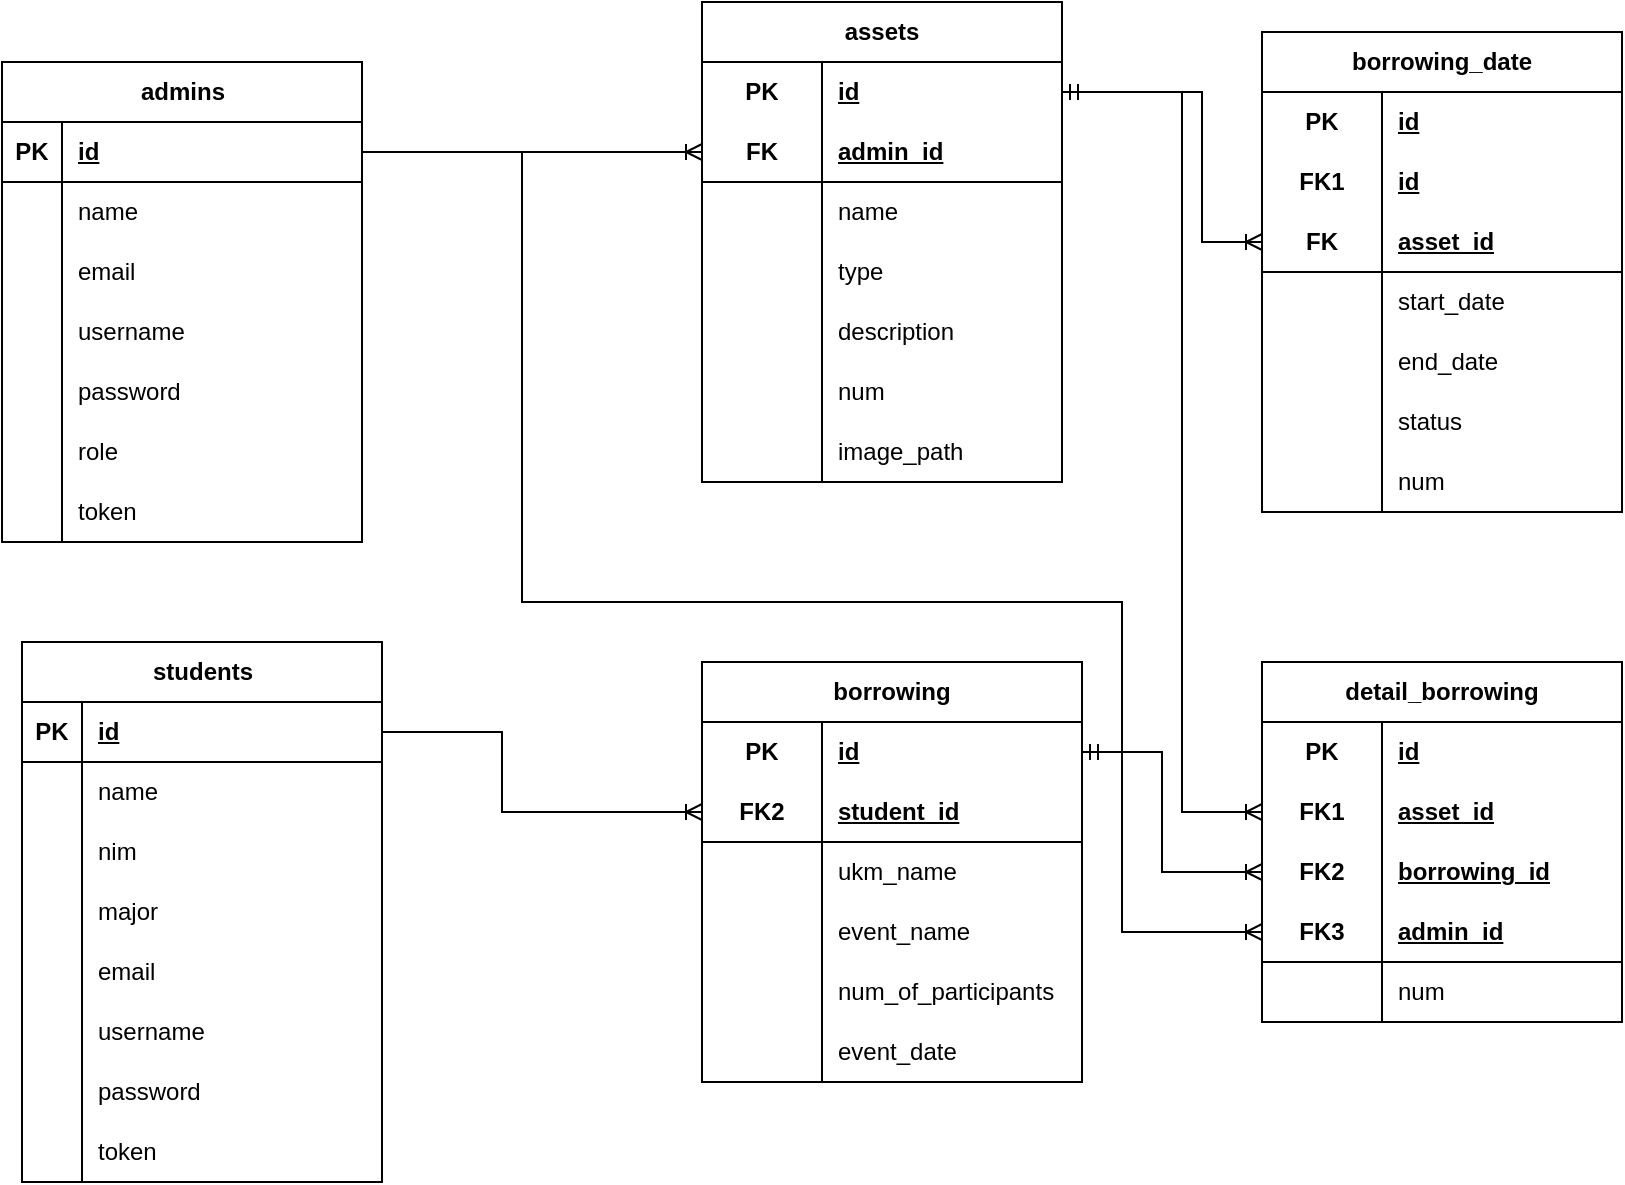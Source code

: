 <mxfile version="24.3.1" type="device">
  <diagram name="Page-1" id="ykAb3MX9KZnt2ymn26zv">
    <mxGraphModel dx="1179" dy="484" grid="1" gridSize="10" guides="1" tooltips="1" connect="1" arrows="1" fold="1" page="1" pageScale="1" pageWidth="827" pageHeight="1169" math="0" shadow="0">
      <root>
        <mxCell id="0" />
        <mxCell id="1" parent="0" />
        <mxCell id="T-L9BnDD2vmsfDTFT-AR-1" value="admins" style="shape=table;startSize=30;container=1;collapsible=1;childLayout=tableLayout;fixedRows=1;rowLines=0;fontStyle=1;align=center;resizeLast=1;html=1;" parent="1" vertex="1">
          <mxGeometry x="40" y="110" width="180" height="240" as="geometry" />
        </mxCell>
        <mxCell id="T-L9BnDD2vmsfDTFT-AR-2" value="" style="shape=tableRow;horizontal=0;startSize=0;swimlaneHead=0;swimlaneBody=0;fillColor=none;collapsible=0;dropTarget=0;points=[[0,0.5],[1,0.5]];portConstraint=eastwest;top=0;left=0;right=0;bottom=1;" parent="T-L9BnDD2vmsfDTFT-AR-1" vertex="1">
          <mxGeometry y="30" width="180" height="30" as="geometry" />
        </mxCell>
        <mxCell id="T-L9BnDD2vmsfDTFT-AR-3" value="PK" style="shape=partialRectangle;connectable=0;fillColor=none;top=0;left=0;bottom=0;right=0;fontStyle=1;overflow=hidden;whiteSpace=wrap;html=1;" parent="T-L9BnDD2vmsfDTFT-AR-2" vertex="1">
          <mxGeometry width="30" height="30" as="geometry">
            <mxRectangle width="30" height="30" as="alternateBounds" />
          </mxGeometry>
        </mxCell>
        <mxCell id="T-L9BnDD2vmsfDTFT-AR-4" value="id" style="shape=partialRectangle;connectable=0;fillColor=none;top=0;left=0;bottom=0;right=0;align=left;spacingLeft=6;fontStyle=5;overflow=hidden;whiteSpace=wrap;html=1;" parent="T-L9BnDD2vmsfDTFT-AR-2" vertex="1">
          <mxGeometry x="30" width="150" height="30" as="geometry">
            <mxRectangle width="150" height="30" as="alternateBounds" />
          </mxGeometry>
        </mxCell>
        <mxCell id="T-L9BnDD2vmsfDTFT-AR-5" value="" style="shape=tableRow;horizontal=0;startSize=0;swimlaneHead=0;swimlaneBody=0;fillColor=none;collapsible=0;dropTarget=0;points=[[0,0.5],[1,0.5]];portConstraint=eastwest;top=0;left=0;right=0;bottom=0;" parent="T-L9BnDD2vmsfDTFT-AR-1" vertex="1">
          <mxGeometry y="60" width="180" height="30" as="geometry" />
        </mxCell>
        <mxCell id="T-L9BnDD2vmsfDTFT-AR-6" value="" style="shape=partialRectangle;connectable=0;fillColor=none;top=0;left=0;bottom=0;right=0;editable=1;overflow=hidden;whiteSpace=wrap;html=1;" parent="T-L9BnDD2vmsfDTFT-AR-5" vertex="1">
          <mxGeometry width="30" height="30" as="geometry">
            <mxRectangle width="30" height="30" as="alternateBounds" />
          </mxGeometry>
        </mxCell>
        <mxCell id="T-L9BnDD2vmsfDTFT-AR-7" value="name" style="shape=partialRectangle;connectable=0;fillColor=none;top=0;left=0;bottom=0;right=0;align=left;spacingLeft=6;overflow=hidden;whiteSpace=wrap;html=1;" parent="T-L9BnDD2vmsfDTFT-AR-5" vertex="1">
          <mxGeometry x="30" width="150" height="30" as="geometry">
            <mxRectangle width="150" height="30" as="alternateBounds" />
          </mxGeometry>
        </mxCell>
        <mxCell id="T-L9BnDD2vmsfDTFT-AR-8" value="" style="shape=tableRow;horizontal=0;startSize=0;swimlaneHead=0;swimlaneBody=0;fillColor=none;collapsible=0;dropTarget=0;points=[[0,0.5],[1,0.5]];portConstraint=eastwest;top=0;left=0;right=0;bottom=0;" parent="T-L9BnDD2vmsfDTFT-AR-1" vertex="1">
          <mxGeometry y="90" width="180" height="30" as="geometry" />
        </mxCell>
        <mxCell id="T-L9BnDD2vmsfDTFT-AR-9" value="" style="shape=partialRectangle;connectable=0;fillColor=none;top=0;left=0;bottom=0;right=0;editable=1;overflow=hidden;whiteSpace=wrap;html=1;" parent="T-L9BnDD2vmsfDTFT-AR-8" vertex="1">
          <mxGeometry width="30" height="30" as="geometry">
            <mxRectangle width="30" height="30" as="alternateBounds" />
          </mxGeometry>
        </mxCell>
        <mxCell id="T-L9BnDD2vmsfDTFT-AR-10" value="email" style="shape=partialRectangle;connectable=0;fillColor=none;top=0;left=0;bottom=0;right=0;align=left;spacingLeft=6;overflow=hidden;whiteSpace=wrap;html=1;" parent="T-L9BnDD2vmsfDTFT-AR-8" vertex="1">
          <mxGeometry x="30" width="150" height="30" as="geometry">
            <mxRectangle width="150" height="30" as="alternateBounds" />
          </mxGeometry>
        </mxCell>
        <mxCell id="T-L9BnDD2vmsfDTFT-AR-11" value="" style="shape=tableRow;horizontal=0;startSize=0;swimlaneHead=0;swimlaneBody=0;fillColor=none;collapsible=0;dropTarget=0;points=[[0,0.5],[1,0.5]];portConstraint=eastwest;top=0;left=0;right=0;bottom=0;" parent="T-L9BnDD2vmsfDTFT-AR-1" vertex="1">
          <mxGeometry y="120" width="180" height="30" as="geometry" />
        </mxCell>
        <mxCell id="T-L9BnDD2vmsfDTFT-AR-12" value="" style="shape=partialRectangle;connectable=0;fillColor=none;top=0;left=0;bottom=0;right=0;editable=1;overflow=hidden;whiteSpace=wrap;html=1;" parent="T-L9BnDD2vmsfDTFT-AR-11" vertex="1">
          <mxGeometry width="30" height="30" as="geometry">
            <mxRectangle width="30" height="30" as="alternateBounds" />
          </mxGeometry>
        </mxCell>
        <mxCell id="T-L9BnDD2vmsfDTFT-AR-13" value="username" style="shape=partialRectangle;connectable=0;fillColor=none;top=0;left=0;bottom=0;right=0;align=left;spacingLeft=6;overflow=hidden;whiteSpace=wrap;html=1;" parent="T-L9BnDD2vmsfDTFT-AR-11" vertex="1">
          <mxGeometry x="30" width="150" height="30" as="geometry">
            <mxRectangle width="150" height="30" as="alternateBounds" />
          </mxGeometry>
        </mxCell>
        <mxCell id="T-L9BnDD2vmsfDTFT-AR-14" value="" style="shape=tableRow;horizontal=0;startSize=0;swimlaneHead=0;swimlaneBody=0;fillColor=none;collapsible=0;dropTarget=0;points=[[0,0.5],[1,0.5]];portConstraint=eastwest;top=0;left=0;right=0;bottom=0;" parent="T-L9BnDD2vmsfDTFT-AR-1" vertex="1">
          <mxGeometry y="150" width="180" height="30" as="geometry" />
        </mxCell>
        <mxCell id="T-L9BnDD2vmsfDTFT-AR-15" value="" style="shape=partialRectangle;connectable=0;fillColor=none;top=0;left=0;bottom=0;right=0;editable=1;overflow=hidden;whiteSpace=wrap;html=1;" parent="T-L9BnDD2vmsfDTFT-AR-14" vertex="1">
          <mxGeometry width="30" height="30" as="geometry">
            <mxRectangle width="30" height="30" as="alternateBounds" />
          </mxGeometry>
        </mxCell>
        <mxCell id="T-L9BnDD2vmsfDTFT-AR-16" value="password" style="shape=partialRectangle;connectable=0;fillColor=none;top=0;left=0;bottom=0;right=0;align=left;spacingLeft=6;overflow=hidden;whiteSpace=wrap;html=1;" parent="T-L9BnDD2vmsfDTFT-AR-14" vertex="1">
          <mxGeometry x="30" width="150" height="30" as="geometry">
            <mxRectangle width="150" height="30" as="alternateBounds" />
          </mxGeometry>
        </mxCell>
        <mxCell id="T-L9BnDD2vmsfDTFT-AR-17" value="" style="shape=tableRow;horizontal=0;startSize=0;swimlaneHead=0;swimlaneBody=0;fillColor=none;collapsible=0;dropTarget=0;points=[[0,0.5],[1,0.5]];portConstraint=eastwest;top=0;left=0;right=0;bottom=0;" parent="T-L9BnDD2vmsfDTFT-AR-1" vertex="1">
          <mxGeometry y="180" width="180" height="30" as="geometry" />
        </mxCell>
        <mxCell id="T-L9BnDD2vmsfDTFT-AR-18" value="" style="shape=partialRectangle;connectable=0;fillColor=none;top=0;left=0;bottom=0;right=0;editable=1;overflow=hidden;whiteSpace=wrap;html=1;" parent="T-L9BnDD2vmsfDTFT-AR-17" vertex="1">
          <mxGeometry width="30" height="30" as="geometry">
            <mxRectangle width="30" height="30" as="alternateBounds" />
          </mxGeometry>
        </mxCell>
        <mxCell id="T-L9BnDD2vmsfDTFT-AR-19" value="role" style="shape=partialRectangle;connectable=0;fillColor=none;top=0;left=0;bottom=0;right=0;align=left;spacingLeft=6;overflow=hidden;whiteSpace=wrap;html=1;" parent="T-L9BnDD2vmsfDTFT-AR-17" vertex="1">
          <mxGeometry x="30" width="150" height="30" as="geometry">
            <mxRectangle width="150" height="30" as="alternateBounds" />
          </mxGeometry>
        </mxCell>
        <mxCell id="T-L9BnDD2vmsfDTFT-AR-20" value="" style="shape=tableRow;horizontal=0;startSize=0;swimlaneHead=0;swimlaneBody=0;fillColor=none;collapsible=0;dropTarget=0;points=[[0,0.5],[1,0.5]];portConstraint=eastwest;top=0;left=0;right=0;bottom=0;" parent="T-L9BnDD2vmsfDTFT-AR-1" vertex="1">
          <mxGeometry y="210" width="180" height="30" as="geometry" />
        </mxCell>
        <mxCell id="T-L9BnDD2vmsfDTFT-AR-21" value="" style="shape=partialRectangle;connectable=0;fillColor=none;top=0;left=0;bottom=0;right=0;editable=1;overflow=hidden;whiteSpace=wrap;html=1;" parent="T-L9BnDD2vmsfDTFT-AR-20" vertex="1">
          <mxGeometry width="30" height="30" as="geometry">
            <mxRectangle width="30" height="30" as="alternateBounds" />
          </mxGeometry>
        </mxCell>
        <mxCell id="T-L9BnDD2vmsfDTFT-AR-22" value="token" style="shape=partialRectangle;connectable=0;fillColor=none;top=0;left=0;bottom=0;right=0;align=left;spacingLeft=6;overflow=hidden;whiteSpace=wrap;html=1;" parent="T-L9BnDD2vmsfDTFT-AR-20" vertex="1">
          <mxGeometry x="30" width="150" height="30" as="geometry">
            <mxRectangle width="150" height="30" as="alternateBounds" />
          </mxGeometry>
        </mxCell>
        <mxCell id="T-L9BnDD2vmsfDTFT-AR-23" value="students" style="shape=table;startSize=30;container=1;collapsible=1;childLayout=tableLayout;fixedRows=1;rowLines=0;fontStyle=1;align=center;resizeLast=1;html=1;" parent="1" vertex="1">
          <mxGeometry x="50" y="400" width="180" height="270" as="geometry" />
        </mxCell>
        <mxCell id="T-L9BnDD2vmsfDTFT-AR-24" value="" style="shape=tableRow;horizontal=0;startSize=0;swimlaneHead=0;swimlaneBody=0;fillColor=none;collapsible=0;dropTarget=0;points=[[0,0.5],[1,0.5]];portConstraint=eastwest;top=0;left=0;right=0;bottom=1;" parent="T-L9BnDD2vmsfDTFT-AR-23" vertex="1">
          <mxGeometry y="30" width="180" height="30" as="geometry" />
        </mxCell>
        <mxCell id="T-L9BnDD2vmsfDTFT-AR-25" value="PK" style="shape=partialRectangle;connectable=0;fillColor=none;top=0;left=0;bottom=0;right=0;fontStyle=1;overflow=hidden;whiteSpace=wrap;html=1;" parent="T-L9BnDD2vmsfDTFT-AR-24" vertex="1">
          <mxGeometry width="30" height="30" as="geometry">
            <mxRectangle width="30" height="30" as="alternateBounds" />
          </mxGeometry>
        </mxCell>
        <mxCell id="T-L9BnDD2vmsfDTFT-AR-26" value="id" style="shape=partialRectangle;connectable=0;fillColor=none;top=0;left=0;bottom=0;right=0;align=left;spacingLeft=6;fontStyle=5;overflow=hidden;whiteSpace=wrap;html=1;" parent="T-L9BnDD2vmsfDTFT-AR-24" vertex="1">
          <mxGeometry x="30" width="150" height="30" as="geometry">
            <mxRectangle width="150" height="30" as="alternateBounds" />
          </mxGeometry>
        </mxCell>
        <mxCell id="T-L9BnDD2vmsfDTFT-AR-27" value="" style="shape=tableRow;horizontal=0;startSize=0;swimlaneHead=0;swimlaneBody=0;fillColor=none;collapsible=0;dropTarget=0;points=[[0,0.5],[1,0.5]];portConstraint=eastwest;top=0;left=0;right=0;bottom=0;" parent="T-L9BnDD2vmsfDTFT-AR-23" vertex="1">
          <mxGeometry y="60" width="180" height="30" as="geometry" />
        </mxCell>
        <mxCell id="T-L9BnDD2vmsfDTFT-AR-28" value="" style="shape=partialRectangle;connectable=0;fillColor=none;top=0;left=0;bottom=0;right=0;editable=1;overflow=hidden;whiteSpace=wrap;html=1;" parent="T-L9BnDD2vmsfDTFT-AR-27" vertex="1">
          <mxGeometry width="30" height="30" as="geometry">
            <mxRectangle width="30" height="30" as="alternateBounds" />
          </mxGeometry>
        </mxCell>
        <mxCell id="T-L9BnDD2vmsfDTFT-AR-29" value="name" style="shape=partialRectangle;connectable=0;fillColor=none;top=0;left=0;bottom=0;right=0;align=left;spacingLeft=6;overflow=hidden;whiteSpace=wrap;html=1;" parent="T-L9BnDD2vmsfDTFT-AR-27" vertex="1">
          <mxGeometry x="30" width="150" height="30" as="geometry">
            <mxRectangle width="150" height="30" as="alternateBounds" />
          </mxGeometry>
        </mxCell>
        <mxCell id="T-L9BnDD2vmsfDTFT-AR-30" value="" style="shape=tableRow;horizontal=0;startSize=0;swimlaneHead=0;swimlaneBody=0;fillColor=none;collapsible=0;dropTarget=0;points=[[0,0.5],[1,0.5]];portConstraint=eastwest;top=0;left=0;right=0;bottom=0;" parent="T-L9BnDD2vmsfDTFT-AR-23" vertex="1">
          <mxGeometry y="90" width="180" height="30" as="geometry" />
        </mxCell>
        <mxCell id="T-L9BnDD2vmsfDTFT-AR-31" value="" style="shape=partialRectangle;connectable=0;fillColor=none;top=0;left=0;bottom=0;right=0;editable=1;overflow=hidden;whiteSpace=wrap;html=1;" parent="T-L9BnDD2vmsfDTFT-AR-30" vertex="1">
          <mxGeometry width="30" height="30" as="geometry">
            <mxRectangle width="30" height="30" as="alternateBounds" />
          </mxGeometry>
        </mxCell>
        <mxCell id="T-L9BnDD2vmsfDTFT-AR-32" value="nim" style="shape=partialRectangle;connectable=0;fillColor=none;top=0;left=0;bottom=0;right=0;align=left;spacingLeft=6;overflow=hidden;whiteSpace=wrap;html=1;" parent="T-L9BnDD2vmsfDTFT-AR-30" vertex="1">
          <mxGeometry x="30" width="150" height="30" as="geometry">
            <mxRectangle width="150" height="30" as="alternateBounds" />
          </mxGeometry>
        </mxCell>
        <mxCell id="T-L9BnDD2vmsfDTFT-AR-33" value="" style="shape=tableRow;horizontal=0;startSize=0;swimlaneHead=0;swimlaneBody=0;fillColor=none;collapsible=0;dropTarget=0;points=[[0,0.5],[1,0.5]];portConstraint=eastwest;top=0;left=0;right=0;bottom=0;" parent="T-L9BnDD2vmsfDTFT-AR-23" vertex="1">
          <mxGeometry y="120" width="180" height="30" as="geometry" />
        </mxCell>
        <mxCell id="T-L9BnDD2vmsfDTFT-AR-34" value="" style="shape=partialRectangle;connectable=0;fillColor=none;top=0;left=0;bottom=0;right=0;editable=1;overflow=hidden;whiteSpace=wrap;html=1;" parent="T-L9BnDD2vmsfDTFT-AR-33" vertex="1">
          <mxGeometry width="30" height="30" as="geometry">
            <mxRectangle width="30" height="30" as="alternateBounds" />
          </mxGeometry>
        </mxCell>
        <mxCell id="T-L9BnDD2vmsfDTFT-AR-35" value="major" style="shape=partialRectangle;connectable=0;fillColor=none;top=0;left=0;bottom=0;right=0;align=left;spacingLeft=6;overflow=hidden;whiteSpace=wrap;html=1;" parent="T-L9BnDD2vmsfDTFT-AR-33" vertex="1">
          <mxGeometry x="30" width="150" height="30" as="geometry">
            <mxRectangle width="150" height="30" as="alternateBounds" />
          </mxGeometry>
        </mxCell>
        <mxCell id="T-L9BnDD2vmsfDTFT-AR-36" value="" style="shape=tableRow;horizontal=0;startSize=0;swimlaneHead=0;swimlaneBody=0;fillColor=none;collapsible=0;dropTarget=0;points=[[0,0.5],[1,0.5]];portConstraint=eastwest;top=0;left=0;right=0;bottom=0;" parent="T-L9BnDD2vmsfDTFT-AR-23" vertex="1">
          <mxGeometry y="150" width="180" height="30" as="geometry" />
        </mxCell>
        <mxCell id="T-L9BnDD2vmsfDTFT-AR-37" value="" style="shape=partialRectangle;connectable=0;fillColor=none;top=0;left=0;bottom=0;right=0;editable=1;overflow=hidden;whiteSpace=wrap;html=1;" parent="T-L9BnDD2vmsfDTFT-AR-36" vertex="1">
          <mxGeometry width="30" height="30" as="geometry">
            <mxRectangle width="30" height="30" as="alternateBounds" />
          </mxGeometry>
        </mxCell>
        <mxCell id="T-L9BnDD2vmsfDTFT-AR-38" value="email" style="shape=partialRectangle;connectable=0;fillColor=none;top=0;left=0;bottom=0;right=0;align=left;spacingLeft=6;overflow=hidden;whiteSpace=wrap;html=1;" parent="T-L9BnDD2vmsfDTFT-AR-36" vertex="1">
          <mxGeometry x="30" width="150" height="30" as="geometry">
            <mxRectangle width="150" height="30" as="alternateBounds" />
          </mxGeometry>
        </mxCell>
        <mxCell id="T-L9BnDD2vmsfDTFT-AR-39" value="" style="shape=tableRow;horizontal=0;startSize=0;swimlaneHead=0;swimlaneBody=0;fillColor=none;collapsible=0;dropTarget=0;points=[[0,0.5],[1,0.5]];portConstraint=eastwest;top=0;left=0;right=0;bottom=0;" parent="T-L9BnDD2vmsfDTFT-AR-23" vertex="1">
          <mxGeometry y="180" width="180" height="30" as="geometry" />
        </mxCell>
        <mxCell id="T-L9BnDD2vmsfDTFT-AR-40" value="" style="shape=partialRectangle;connectable=0;fillColor=none;top=0;left=0;bottom=0;right=0;editable=1;overflow=hidden;whiteSpace=wrap;html=1;" parent="T-L9BnDD2vmsfDTFT-AR-39" vertex="1">
          <mxGeometry width="30" height="30" as="geometry">
            <mxRectangle width="30" height="30" as="alternateBounds" />
          </mxGeometry>
        </mxCell>
        <mxCell id="T-L9BnDD2vmsfDTFT-AR-41" value="username" style="shape=partialRectangle;connectable=0;fillColor=none;top=0;left=0;bottom=0;right=0;align=left;spacingLeft=6;overflow=hidden;whiteSpace=wrap;html=1;" parent="T-L9BnDD2vmsfDTFT-AR-39" vertex="1">
          <mxGeometry x="30" width="150" height="30" as="geometry">
            <mxRectangle width="150" height="30" as="alternateBounds" />
          </mxGeometry>
        </mxCell>
        <mxCell id="T-L9BnDD2vmsfDTFT-AR-42" value="" style="shape=tableRow;horizontal=0;startSize=0;swimlaneHead=0;swimlaneBody=0;fillColor=none;collapsible=0;dropTarget=0;points=[[0,0.5],[1,0.5]];portConstraint=eastwest;top=0;left=0;right=0;bottom=0;" parent="T-L9BnDD2vmsfDTFT-AR-23" vertex="1">
          <mxGeometry y="210" width="180" height="30" as="geometry" />
        </mxCell>
        <mxCell id="T-L9BnDD2vmsfDTFT-AR-43" value="" style="shape=partialRectangle;connectable=0;fillColor=none;top=0;left=0;bottom=0;right=0;editable=1;overflow=hidden;whiteSpace=wrap;html=1;" parent="T-L9BnDD2vmsfDTFT-AR-42" vertex="1">
          <mxGeometry width="30" height="30" as="geometry">
            <mxRectangle width="30" height="30" as="alternateBounds" />
          </mxGeometry>
        </mxCell>
        <mxCell id="T-L9BnDD2vmsfDTFT-AR-44" value="password" style="shape=partialRectangle;connectable=0;fillColor=none;top=0;left=0;bottom=0;right=0;align=left;spacingLeft=6;overflow=hidden;whiteSpace=wrap;html=1;" parent="T-L9BnDD2vmsfDTFT-AR-42" vertex="1">
          <mxGeometry x="30" width="150" height="30" as="geometry">
            <mxRectangle width="150" height="30" as="alternateBounds" />
          </mxGeometry>
        </mxCell>
        <mxCell id="T-L9BnDD2vmsfDTFT-AR-45" value="" style="shape=tableRow;horizontal=0;startSize=0;swimlaneHead=0;swimlaneBody=0;fillColor=none;collapsible=0;dropTarget=0;points=[[0,0.5],[1,0.5]];portConstraint=eastwest;top=0;left=0;right=0;bottom=0;" parent="T-L9BnDD2vmsfDTFT-AR-23" vertex="1">
          <mxGeometry y="240" width="180" height="30" as="geometry" />
        </mxCell>
        <mxCell id="T-L9BnDD2vmsfDTFT-AR-46" value="" style="shape=partialRectangle;connectable=0;fillColor=none;top=0;left=0;bottom=0;right=0;editable=1;overflow=hidden;whiteSpace=wrap;html=1;" parent="T-L9BnDD2vmsfDTFT-AR-45" vertex="1">
          <mxGeometry width="30" height="30" as="geometry">
            <mxRectangle width="30" height="30" as="alternateBounds" />
          </mxGeometry>
        </mxCell>
        <mxCell id="T-L9BnDD2vmsfDTFT-AR-47" value="token" style="shape=partialRectangle;connectable=0;fillColor=none;top=0;left=0;bottom=0;right=0;align=left;spacingLeft=6;overflow=hidden;whiteSpace=wrap;html=1;" parent="T-L9BnDD2vmsfDTFT-AR-45" vertex="1">
          <mxGeometry x="30" width="150" height="30" as="geometry">
            <mxRectangle width="150" height="30" as="alternateBounds" />
          </mxGeometry>
        </mxCell>
        <mxCell id="T-L9BnDD2vmsfDTFT-AR-64" value="assets" style="shape=table;startSize=30;container=1;collapsible=1;childLayout=tableLayout;fixedRows=1;rowLines=0;fontStyle=1;align=center;resizeLast=1;html=1;whiteSpace=wrap;" parent="1" vertex="1">
          <mxGeometry x="390" y="80" width="180" height="240" as="geometry" />
        </mxCell>
        <mxCell id="x46YE3pN1cSvOSndHKju-16" value="" style="shape=tableRow;horizontal=0;startSize=0;swimlaneHead=0;swimlaneBody=0;fillColor=none;collapsible=0;dropTarget=0;points=[[0,0.5],[1,0.5]];portConstraint=eastwest;top=0;left=0;right=0;bottom=0;html=1;" parent="T-L9BnDD2vmsfDTFT-AR-64" vertex="1">
          <mxGeometry y="30" width="180" height="30" as="geometry" />
        </mxCell>
        <mxCell id="x46YE3pN1cSvOSndHKju-17" value="PK" style="shape=partialRectangle;connectable=0;fillColor=none;top=0;left=0;bottom=0;right=0;fontStyle=1;overflow=hidden;html=1;whiteSpace=wrap;" parent="x46YE3pN1cSvOSndHKju-16" vertex="1">
          <mxGeometry width="60" height="30" as="geometry">
            <mxRectangle width="60" height="30" as="alternateBounds" />
          </mxGeometry>
        </mxCell>
        <mxCell id="x46YE3pN1cSvOSndHKju-18" value="id" style="shape=partialRectangle;connectable=0;fillColor=none;top=0;left=0;bottom=0;right=0;align=left;spacingLeft=6;fontStyle=5;overflow=hidden;html=1;whiteSpace=wrap;" parent="x46YE3pN1cSvOSndHKju-16" vertex="1">
          <mxGeometry x="60" width="120" height="30" as="geometry">
            <mxRectangle width="120" height="30" as="alternateBounds" />
          </mxGeometry>
        </mxCell>
        <mxCell id="T-L9BnDD2vmsfDTFT-AR-68" value="" style="shape=tableRow;horizontal=0;startSize=0;swimlaneHead=0;swimlaneBody=0;fillColor=none;collapsible=0;dropTarget=0;points=[[0,0.5],[1,0.5]];portConstraint=eastwest;top=0;left=0;right=0;bottom=1;html=1;" parent="T-L9BnDD2vmsfDTFT-AR-64" vertex="1">
          <mxGeometry y="60" width="180" height="30" as="geometry" />
        </mxCell>
        <mxCell id="T-L9BnDD2vmsfDTFT-AR-69" value="FK" style="shape=partialRectangle;connectable=0;fillColor=none;top=0;left=0;bottom=0;right=0;fontStyle=1;overflow=hidden;html=1;whiteSpace=wrap;" parent="T-L9BnDD2vmsfDTFT-AR-68" vertex="1">
          <mxGeometry width="60" height="30" as="geometry">
            <mxRectangle width="60" height="30" as="alternateBounds" />
          </mxGeometry>
        </mxCell>
        <mxCell id="T-L9BnDD2vmsfDTFT-AR-70" value="admin_id" style="shape=partialRectangle;connectable=0;fillColor=none;top=0;left=0;bottom=0;right=0;align=left;spacingLeft=6;fontStyle=5;overflow=hidden;html=1;whiteSpace=wrap;" parent="T-L9BnDD2vmsfDTFT-AR-68" vertex="1">
          <mxGeometry x="60" width="120" height="30" as="geometry">
            <mxRectangle width="120" height="30" as="alternateBounds" />
          </mxGeometry>
        </mxCell>
        <mxCell id="T-L9BnDD2vmsfDTFT-AR-71" value="" style="shape=tableRow;horizontal=0;startSize=0;swimlaneHead=0;swimlaneBody=0;fillColor=none;collapsible=0;dropTarget=0;points=[[0,0.5],[1,0.5]];portConstraint=eastwest;top=0;left=0;right=0;bottom=0;html=1;" parent="T-L9BnDD2vmsfDTFT-AR-64" vertex="1">
          <mxGeometry y="90" width="180" height="30" as="geometry" />
        </mxCell>
        <mxCell id="T-L9BnDD2vmsfDTFT-AR-72" value="" style="shape=partialRectangle;connectable=0;fillColor=none;top=0;left=0;bottom=0;right=0;editable=1;overflow=hidden;html=1;whiteSpace=wrap;" parent="T-L9BnDD2vmsfDTFT-AR-71" vertex="1">
          <mxGeometry width="60" height="30" as="geometry">
            <mxRectangle width="60" height="30" as="alternateBounds" />
          </mxGeometry>
        </mxCell>
        <mxCell id="T-L9BnDD2vmsfDTFT-AR-73" value="name" style="shape=partialRectangle;connectable=0;fillColor=none;top=0;left=0;bottom=0;right=0;align=left;spacingLeft=6;overflow=hidden;html=1;whiteSpace=wrap;" parent="T-L9BnDD2vmsfDTFT-AR-71" vertex="1">
          <mxGeometry x="60" width="120" height="30" as="geometry">
            <mxRectangle width="120" height="30" as="alternateBounds" />
          </mxGeometry>
        </mxCell>
        <mxCell id="T-L9BnDD2vmsfDTFT-AR-74" value="" style="shape=tableRow;horizontal=0;startSize=0;swimlaneHead=0;swimlaneBody=0;fillColor=none;collapsible=0;dropTarget=0;points=[[0,0.5],[1,0.5]];portConstraint=eastwest;top=0;left=0;right=0;bottom=0;html=1;" parent="T-L9BnDD2vmsfDTFT-AR-64" vertex="1">
          <mxGeometry y="120" width="180" height="30" as="geometry" />
        </mxCell>
        <mxCell id="T-L9BnDD2vmsfDTFT-AR-75" value="" style="shape=partialRectangle;connectable=0;fillColor=none;top=0;left=0;bottom=0;right=0;editable=1;overflow=hidden;html=1;whiteSpace=wrap;" parent="T-L9BnDD2vmsfDTFT-AR-74" vertex="1">
          <mxGeometry width="60" height="30" as="geometry">
            <mxRectangle width="60" height="30" as="alternateBounds" />
          </mxGeometry>
        </mxCell>
        <mxCell id="T-L9BnDD2vmsfDTFT-AR-76" value="type" style="shape=partialRectangle;connectable=0;fillColor=none;top=0;left=0;bottom=0;right=0;align=left;spacingLeft=6;overflow=hidden;html=1;whiteSpace=wrap;" parent="T-L9BnDD2vmsfDTFT-AR-74" vertex="1">
          <mxGeometry x="60" width="120" height="30" as="geometry">
            <mxRectangle width="120" height="30" as="alternateBounds" />
          </mxGeometry>
        </mxCell>
        <mxCell id="T-L9BnDD2vmsfDTFT-AR-77" value="" style="shape=tableRow;horizontal=0;startSize=0;swimlaneHead=0;swimlaneBody=0;fillColor=none;collapsible=0;dropTarget=0;points=[[0,0.5],[1,0.5]];portConstraint=eastwest;top=0;left=0;right=0;bottom=0;html=1;" parent="T-L9BnDD2vmsfDTFT-AR-64" vertex="1">
          <mxGeometry y="150" width="180" height="30" as="geometry" />
        </mxCell>
        <mxCell id="T-L9BnDD2vmsfDTFT-AR-78" value="" style="shape=partialRectangle;connectable=0;fillColor=none;top=0;left=0;bottom=0;right=0;editable=1;overflow=hidden;html=1;whiteSpace=wrap;" parent="T-L9BnDD2vmsfDTFT-AR-77" vertex="1">
          <mxGeometry width="60" height="30" as="geometry">
            <mxRectangle width="60" height="30" as="alternateBounds" />
          </mxGeometry>
        </mxCell>
        <mxCell id="T-L9BnDD2vmsfDTFT-AR-79" value="description" style="shape=partialRectangle;connectable=0;fillColor=none;top=0;left=0;bottom=0;right=0;align=left;spacingLeft=6;overflow=hidden;html=1;whiteSpace=wrap;" parent="T-L9BnDD2vmsfDTFT-AR-77" vertex="1">
          <mxGeometry x="60" width="120" height="30" as="geometry">
            <mxRectangle width="120" height="30" as="alternateBounds" />
          </mxGeometry>
        </mxCell>
        <mxCell id="T-L9BnDD2vmsfDTFT-AR-121" value="" style="shape=tableRow;horizontal=0;startSize=0;swimlaneHead=0;swimlaneBody=0;fillColor=none;collapsible=0;dropTarget=0;points=[[0,0.5],[1,0.5]];portConstraint=eastwest;top=0;left=0;right=0;bottom=0;html=1;" parent="T-L9BnDD2vmsfDTFT-AR-64" vertex="1">
          <mxGeometry y="180" width="180" height="30" as="geometry" />
        </mxCell>
        <mxCell id="T-L9BnDD2vmsfDTFT-AR-122" value="" style="shape=partialRectangle;connectable=0;fillColor=none;top=0;left=0;bottom=0;right=0;editable=1;overflow=hidden;html=1;whiteSpace=wrap;" parent="T-L9BnDD2vmsfDTFT-AR-121" vertex="1">
          <mxGeometry width="60" height="30" as="geometry">
            <mxRectangle width="60" height="30" as="alternateBounds" />
          </mxGeometry>
        </mxCell>
        <mxCell id="T-L9BnDD2vmsfDTFT-AR-123" value="num" style="shape=partialRectangle;connectable=0;fillColor=none;top=0;left=0;bottom=0;right=0;align=left;spacingLeft=6;overflow=hidden;html=1;whiteSpace=wrap;" parent="T-L9BnDD2vmsfDTFT-AR-121" vertex="1">
          <mxGeometry x="60" width="120" height="30" as="geometry">
            <mxRectangle width="120" height="30" as="alternateBounds" />
          </mxGeometry>
        </mxCell>
        <mxCell id="T-L9BnDD2vmsfDTFT-AR-80" value="" style="shape=tableRow;horizontal=0;startSize=0;swimlaneHead=0;swimlaneBody=0;fillColor=none;collapsible=0;dropTarget=0;points=[[0,0.5],[1,0.5]];portConstraint=eastwest;top=0;left=0;right=0;bottom=0;html=1;" parent="T-L9BnDD2vmsfDTFT-AR-64" vertex="1">
          <mxGeometry y="210" width="180" height="30" as="geometry" />
        </mxCell>
        <mxCell id="T-L9BnDD2vmsfDTFT-AR-81" value="" style="shape=partialRectangle;connectable=0;fillColor=none;top=0;left=0;bottom=0;right=0;editable=1;overflow=hidden;html=1;whiteSpace=wrap;" parent="T-L9BnDD2vmsfDTFT-AR-80" vertex="1">
          <mxGeometry width="60" height="30" as="geometry">
            <mxRectangle width="60" height="30" as="alternateBounds" />
          </mxGeometry>
        </mxCell>
        <mxCell id="T-L9BnDD2vmsfDTFT-AR-82" value="image_path" style="shape=partialRectangle;connectable=0;fillColor=none;top=0;left=0;bottom=0;right=0;align=left;spacingLeft=6;overflow=hidden;html=1;whiteSpace=wrap;" parent="T-L9BnDD2vmsfDTFT-AR-80" vertex="1">
          <mxGeometry x="60" width="120" height="30" as="geometry">
            <mxRectangle width="120" height="30" as="alternateBounds" />
          </mxGeometry>
        </mxCell>
        <mxCell id="T-L9BnDD2vmsfDTFT-AR-83" value="" style="edgeStyle=orthogonalEdgeStyle;fontSize=12;html=1;endArrow=ERoneToMany;rounded=0;" parent="1" source="T-L9BnDD2vmsfDTFT-AR-2" target="T-L9BnDD2vmsfDTFT-AR-68" edge="1">
          <mxGeometry width="100" height="100" relative="1" as="geometry">
            <mxPoint x="350" y="170" as="sourcePoint" />
            <mxPoint x="450" y="70" as="targetPoint" />
            <Array as="points" />
          </mxGeometry>
        </mxCell>
        <mxCell id="T-L9BnDD2vmsfDTFT-AR-84" value="borrowing" style="shape=table;startSize=30;container=1;collapsible=1;childLayout=tableLayout;fixedRows=1;rowLines=0;fontStyle=1;align=center;resizeLast=1;html=1;whiteSpace=wrap;" parent="1" vertex="1">
          <mxGeometry x="390" y="410" width="190" height="210" as="geometry" />
        </mxCell>
        <mxCell id="T-L9BnDD2vmsfDTFT-AR-85" value="" style="shape=tableRow;horizontal=0;startSize=0;swimlaneHead=0;swimlaneBody=0;fillColor=none;collapsible=0;dropTarget=0;points=[[0,0.5],[1,0.5]];portConstraint=eastwest;top=0;left=0;right=0;bottom=0;html=1;" parent="T-L9BnDD2vmsfDTFT-AR-84" vertex="1">
          <mxGeometry y="30" width="190" height="30" as="geometry" />
        </mxCell>
        <mxCell id="T-L9BnDD2vmsfDTFT-AR-86" value="PK" style="shape=partialRectangle;connectable=0;fillColor=none;top=0;left=0;bottom=0;right=0;fontStyle=1;overflow=hidden;html=1;whiteSpace=wrap;" parent="T-L9BnDD2vmsfDTFT-AR-85" vertex="1">
          <mxGeometry width="60" height="30" as="geometry">
            <mxRectangle width="60" height="30" as="alternateBounds" />
          </mxGeometry>
        </mxCell>
        <mxCell id="T-L9BnDD2vmsfDTFT-AR-87" value="id" style="shape=partialRectangle;connectable=0;fillColor=none;top=0;left=0;bottom=0;right=0;align=left;spacingLeft=6;fontStyle=5;overflow=hidden;html=1;whiteSpace=wrap;" parent="T-L9BnDD2vmsfDTFT-AR-85" vertex="1">
          <mxGeometry x="60" width="130" height="30" as="geometry">
            <mxRectangle width="130" height="30" as="alternateBounds" />
          </mxGeometry>
        </mxCell>
        <mxCell id="T-L9BnDD2vmsfDTFT-AR-88" value="" style="shape=tableRow;horizontal=0;startSize=0;swimlaneHead=0;swimlaneBody=0;fillColor=none;collapsible=0;dropTarget=0;points=[[0,0.5],[1,0.5]];portConstraint=eastwest;top=0;left=0;right=0;bottom=1;html=1;" parent="T-L9BnDD2vmsfDTFT-AR-84" vertex="1">
          <mxGeometry y="60" width="190" height="30" as="geometry" />
        </mxCell>
        <mxCell id="T-L9BnDD2vmsfDTFT-AR-89" value="FK2" style="shape=partialRectangle;connectable=0;fillColor=none;top=0;left=0;bottom=0;right=0;fontStyle=1;overflow=hidden;html=1;whiteSpace=wrap;" parent="T-L9BnDD2vmsfDTFT-AR-88" vertex="1">
          <mxGeometry width="60" height="30" as="geometry">
            <mxRectangle width="60" height="30" as="alternateBounds" />
          </mxGeometry>
        </mxCell>
        <mxCell id="T-L9BnDD2vmsfDTFT-AR-90" value="student_id" style="shape=partialRectangle;connectable=0;fillColor=none;top=0;left=0;bottom=0;right=0;align=left;spacingLeft=6;fontStyle=5;overflow=hidden;html=1;whiteSpace=wrap;" parent="T-L9BnDD2vmsfDTFT-AR-88" vertex="1">
          <mxGeometry x="60" width="130" height="30" as="geometry">
            <mxRectangle width="130" height="30" as="alternateBounds" />
          </mxGeometry>
        </mxCell>
        <mxCell id="T-L9BnDD2vmsfDTFT-AR-91" value="" style="shape=tableRow;horizontal=0;startSize=0;swimlaneHead=0;swimlaneBody=0;fillColor=none;collapsible=0;dropTarget=0;points=[[0,0.5],[1,0.5]];portConstraint=eastwest;top=0;left=0;right=0;bottom=0;html=1;" parent="T-L9BnDD2vmsfDTFT-AR-84" vertex="1">
          <mxGeometry y="90" width="190" height="30" as="geometry" />
        </mxCell>
        <mxCell id="T-L9BnDD2vmsfDTFT-AR-92" value="" style="shape=partialRectangle;connectable=0;fillColor=none;top=0;left=0;bottom=0;right=0;editable=1;overflow=hidden;html=1;whiteSpace=wrap;" parent="T-L9BnDD2vmsfDTFT-AR-91" vertex="1">
          <mxGeometry width="60" height="30" as="geometry">
            <mxRectangle width="60" height="30" as="alternateBounds" />
          </mxGeometry>
        </mxCell>
        <mxCell id="T-L9BnDD2vmsfDTFT-AR-93" value="ukm_name" style="shape=partialRectangle;connectable=0;fillColor=none;top=0;left=0;bottom=0;right=0;align=left;spacingLeft=6;overflow=hidden;html=1;whiteSpace=wrap;" parent="T-L9BnDD2vmsfDTFT-AR-91" vertex="1">
          <mxGeometry x="60" width="130" height="30" as="geometry">
            <mxRectangle width="130" height="30" as="alternateBounds" />
          </mxGeometry>
        </mxCell>
        <mxCell id="T-L9BnDD2vmsfDTFT-AR-94" value="" style="shape=tableRow;horizontal=0;startSize=0;swimlaneHead=0;swimlaneBody=0;fillColor=none;collapsible=0;dropTarget=0;points=[[0,0.5],[1,0.5]];portConstraint=eastwest;top=0;left=0;right=0;bottom=0;html=1;" parent="T-L9BnDD2vmsfDTFT-AR-84" vertex="1">
          <mxGeometry y="120" width="190" height="30" as="geometry" />
        </mxCell>
        <mxCell id="T-L9BnDD2vmsfDTFT-AR-95" value="" style="shape=partialRectangle;connectable=0;fillColor=none;top=0;left=0;bottom=0;right=0;editable=1;overflow=hidden;html=1;whiteSpace=wrap;" parent="T-L9BnDD2vmsfDTFT-AR-94" vertex="1">
          <mxGeometry width="60" height="30" as="geometry">
            <mxRectangle width="60" height="30" as="alternateBounds" />
          </mxGeometry>
        </mxCell>
        <mxCell id="T-L9BnDD2vmsfDTFT-AR-96" value="event_name" style="shape=partialRectangle;connectable=0;fillColor=none;top=0;left=0;bottom=0;right=0;align=left;spacingLeft=6;overflow=hidden;html=1;whiteSpace=wrap;" parent="T-L9BnDD2vmsfDTFT-AR-94" vertex="1">
          <mxGeometry x="60" width="130" height="30" as="geometry">
            <mxRectangle width="130" height="30" as="alternateBounds" />
          </mxGeometry>
        </mxCell>
        <mxCell id="T-L9BnDD2vmsfDTFT-AR-112" value="" style="shape=tableRow;horizontal=0;startSize=0;swimlaneHead=0;swimlaneBody=0;fillColor=none;collapsible=0;dropTarget=0;points=[[0,0.5],[1,0.5]];portConstraint=eastwest;top=0;left=0;right=0;bottom=0;html=1;" parent="T-L9BnDD2vmsfDTFT-AR-84" vertex="1">
          <mxGeometry y="150" width="190" height="30" as="geometry" />
        </mxCell>
        <mxCell id="T-L9BnDD2vmsfDTFT-AR-113" value="" style="shape=partialRectangle;connectable=0;fillColor=none;top=0;left=0;bottom=0;right=0;editable=1;overflow=hidden;html=1;whiteSpace=wrap;" parent="T-L9BnDD2vmsfDTFT-AR-112" vertex="1">
          <mxGeometry width="60" height="30" as="geometry">
            <mxRectangle width="60" height="30" as="alternateBounds" />
          </mxGeometry>
        </mxCell>
        <mxCell id="T-L9BnDD2vmsfDTFT-AR-114" value="num_of_participants" style="shape=partialRectangle;connectable=0;fillColor=none;top=0;left=0;bottom=0;right=0;align=left;spacingLeft=6;overflow=hidden;html=1;whiteSpace=wrap;" parent="T-L9BnDD2vmsfDTFT-AR-112" vertex="1">
          <mxGeometry x="60" width="130" height="30" as="geometry">
            <mxRectangle width="130" height="30" as="alternateBounds" />
          </mxGeometry>
        </mxCell>
        <mxCell id="T-L9BnDD2vmsfDTFT-AR-106" value="" style="shape=tableRow;horizontal=0;startSize=0;swimlaneHead=0;swimlaneBody=0;fillColor=none;collapsible=0;dropTarget=0;points=[[0,0.5],[1,0.5]];portConstraint=eastwest;top=0;left=0;right=0;bottom=0;html=1;" parent="T-L9BnDD2vmsfDTFT-AR-84" vertex="1">
          <mxGeometry y="180" width="190" height="30" as="geometry" />
        </mxCell>
        <mxCell id="T-L9BnDD2vmsfDTFT-AR-107" value="" style="shape=partialRectangle;connectable=0;fillColor=none;top=0;left=0;bottom=0;right=0;editable=1;overflow=hidden;html=1;whiteSpace=wrap;" parent="T-L9BnDD2vmsfDTFT-AR-106" vertex="1">
          <mxGeometry width="60" height="30" as="geometry">
            <mxRectangle width="60" height="30" as="alternateBounds" />
          </mxGeometry>
        </mxCell>
        <mxCell id="T-L9BnDD2vmsfDTFT-AR-108" value="event_&lt;span style=&quot;background-color: initial;&quot;&gt;date&lt;/span&gt;" style="shape=partialRectangle;connectable=0;fillColor=none;top=0;left=0;bottom=0;right=0;align=left;spacingLeft=6;overflow=hidden;html=1;whiteSpace=wrap;" parent="T-L9BnDD2vmsfDTFT-AR-106" vertex="1">
          <mxGeometry x="60" width="130" height="30" as="geometry">
            <mxRectangle width="130" height="30" as="alternateBounds" />
          </mxGeometry>
        </mxCell>
        <mxCell id="T-L9BnDD2vmsfDTFT-AR-118" value="" style="edgeStyle=orthogonalEdgeStyle;fontSize=12;html=1;endArrow=ERoneToMany;rounded=0;" parent="1" source="T-L9BnDD2vmsfDTFT-AR-2" target="ZNZzUN0NI-_C61ZKJcSZ-5" edge="1">
          <mxGeometry width="100" height="100" relative="1" as="geometry">
            <mxPoint x="270" y="450" as="sourcePoint" />
            <mxPoint x="370" y="350" as="targetPoint" />
            <Array as="points">
              <mxPoint x="300" y="155" />
              <mxPoint x="300" y="380" />
              <mxPoint x="600" y="380" />
              <mxPoint x="600" y="545" />
            </Array>
          </mxGeometry>
        </mxCell>
        <mxCell id="T-L9BnDD2vmsfDTFT-AR-119" value="" style="edgeStyle=orthogonalEdgeStyle;fontSize=12;html=1;endArrow=ERoneToMany;rounded=0;" parent="1" source="T-L9BnDD2vmsfDTFT-AR-24" target="T-L9BnDD2vmsfDTFT-AR-88" edge="1">
          <mxGeometry width="100" height="100" relative="1" as="geometry">
            <mxPoint x="170" y="564.5" as="sourcePoint" />
            <mxPoint x="420" y="584.5" as="targetPoint" />
            <Array as="points">
              <mxPoint x="290" y="445" />
              <mxPoint x="290" y="485" />
            </Array>
          </mxGeometry>
        </mxCell>
        <mxCell id="ZNZzUN0NI-_C61ZKJcSZ-1" value="detail_borrowing" style="shape=table;startSize=30;container=1;collapsible=1;childLayout=tableLayout;fixedRows=1;rowLines=0;fontStyle=1;align=center;resizeLast=1;html=1;whiteSpace=wrap;" parent="1" vertex="1">
          <mxGeometry x="670" y="410" width="180" height="180" as="geometry" />
        </mxCell>
        <mxCell id="ZNZzUN0NI-_C61ZKJcSZ-2" value="" style="shape=tableRow;horizontal=0;startSize=0;swimlaneHead=0;swimlaneBody=0;fillColor=none;collapsible=0;dropTarget=0;points=[[0,0.5],[1,0.5]];portConstraint=eastwest;top=0;left=0;right=0;bottom=0;html=1;" parent="ZNZzUN0NI-_C61ZKJcSZ-1" vertex="1">
          <mxGeometry y="30" width="180" height="30" as="geometry" />
        </mxCell>
        <mxCell id="ZNZzUN0NI-_C61ZKJcSZ-3" value="PK" style="shape=partialRectangle;connectable=0;fillColor=none;top=0;left=0;bottom=0;right=0;fontStyle=1;overflow=hidden;html=1;whiteSpace=wrap;" parent="ZNZzUN0NI-_C61ZKJcSZ-2" vertex="1">
          <mxGeometry width="60" height="30" as="geometry">
            <mxRectangle width="60" height="30" as="alternateBounds" />
          </mxGeometry>
        </mxCell>
        <mxCell id="ZNZzUN0NI-_C61ZKJcSZ-4" value="id" style="shape=partialRectangle;connectable=0;fillColor=none;top=0;left=0;bottom=0;right=0;align=left;spacingLeft=6;fontStyle=5;overflow=hidden;html=1;whiteSpace=wrap;" parent="ZNZzUN0NI-_C61ZKJcSZ-2" vertex="1">
          <mxGeometry x="60" width="120" height="30" as="geometry">
            <mxRectangle width="120" height="30" as="alternateBounds" />
          </mxGeometry>
        </mxCell>
        <mxCell id="ZNZzUN0NI-_C61ZKJcSZ-14" value="" style="shape=tableRow;horizontal=0;startSize=0;swimlaneHead=0;swimlaneBody=0;fillColor=none;collapsible=0;dropTarget=0;points=[[0,0.5],[1,0.5]];portConstraint=eastwest;top=0;left=0;right=0;bottom=0;html=1;" parent="ZNZzUN0NI-_C61ZKJcSZ-1" vertex="1">
          <mxGeometry y="60" width="180" height="30" as="geometry" />
        </mxCell>
        <mxCell id="ZNZzUN0NI-_C61ZKJcSZ-15" value="FK1" style="shape=partialRectangle;connectable=0;fillColor=none;top=0;left=0;bottom=0;right=0;fontStyle=1;overflow=hidden;html=1;whiteSpace=wrap;" parent="ZNZzUN0NI-_C61ZKJcSZ-14" vertex="1">
          <mxGeometry width="60" height="30" as="geometry">
            <mxRectangle width="60" height="30" as="alternateBounds" />
          </mxGeometry>
        </mxCell>
        <mxCell id="ZNZzUN0NI-_C61ZKJcSZ-16" value="asset_id" style="shape=partialRectangle;connectable=0;fillColor=none;top=0;left=0;bottom=0;right=0;align=left;spacingLeft=6;fontStyle=5;overflow=hidden;html=1;whiteSpace=wrap;" parent="ZNZzUN0NI-_C61ZKJcSZ-14" vertex="1">
          <mxGeometry x="60" width="120" height="30" as="geometry">
            <mxRectangle width="120" height="30" as="alternateBounds" />
          </mxGeometry>
        </mxCell>
        <mxCell id="ZNZzUN0NI-_C61ZKJcSZ-21" value="" style="shape=tableRow;horizontal=0;startSize=0;swimlaneHead=0;swimlaneBody=0;fillColor=none;collapsible=0;dropTarget=0;points=[[0,0.5],[1,0.5]];portConstraint=eastwest;top=0;left=0;right=0;bottom=0;html=1;" parent="ZNZzUN0NI-_C61ZKJcSZ-1" vertex="1">
          <mxGeometry y="90" width="180" height="30" as="geometry" />
        </mxCell>
        <mxCell id="ZNZzUN0NI-_C61ZKJcSZ-22" value="FK2" style="shape=partialRectangle;connectable=0;fillColor=none;top=0;left=0;bottom=0;right=0;fontStyle=1;overflow=hidden;html=1;whiteSpace=wrap;" parent="ZNZzUN0NI-_C61ZKJcSZ-21" vertex="1">
          <mxGeometry width="60" height="30" as="geometry">
            <mxRectangle width="60" height="30" as="alternateBounds" />
          </mxGeometry>
        </mxCell>
        <mxCell id="ZNZzUN0NI-_C61ZKJcSZ-23" value="borrowing_id" style="shape=partialRectangle;connectable=0;fillColor=none;top=0;left=0;bottom=0;right=0;align=left;spacingLeft=6;fontStyle=5;overflow=hidden;html=1;whiteSpace=wrap;" parent="ZNZzUN0NI-_C61ZKJcSZ-21" vertex="1">
          <mxGeometry x="60" width="120" height="30" as="geometry">
            <mxRectangle width="120" height="30" as="alternateBounds" />
          </mxGeometry>
        </mxCell>
        <mxCell id="ZNZzUN0NI-_C61ZKJcSZ-5" value="" style="shape=tableRow;horizontal=0;startSize=0;swimlaneHead=0;swimlaneBody=0;fillColor=none;collapsible=0;dropTarget=0;points=[[0,0.5],[1,0.5]];portConstraint=eastwest;top=0;left=0;right=0;bottom=1;html=1;" parent="ZNZzUN0NI-_C61ZKJcSZ-1" vertex="1">
          <mxGeometry y="120" width="180" height="30" as="geometry" />
        </mxCell>
        <mxCell id="ZNZzUN0NI-_C61ZKJcSZ-6" value="FK3" style="shape=partialRectangle;connectable=0;fillColor=none;top=0;left=0;bottom=0;right=0;fontStyle=1;overflow=hidden;html=1;whiteSpace=wrap;" parent="ZNZzUN0NI-_C61ZKJcSZ-5" vertex="1">
          <mxGeometry width="60" height="30" as="geometry">
            <mxRectangle width="60" height="30" as="alternateBounds" />
          </mxGeometry>
        </mxCell>
        <mxCell id="ZNZzUN0NI-_C61ZKJcSZ-7" value="admin_id" style="shape=partialRectangle;connectable=0;fillColor=none;top=0;left=0;bottom=0;right=0;align=left;spacingLeft=6;fontStyle=5;overflow=hidden;html=1;whiteSpace=wrap;" parent="ZNZzUN0NI-_C61ZKJcSZ-5" vertex="1">
          <mxGeometry x="60" width="120" height="30" as="geometry">
            <mxRectangle width="120" height="30" as="alternateBounds" />
          </mxGeometry>
        </mxCell>
        <mxCell id="ZNZzUN0NI-_C61ZKJcSZ-8" value="" style="shape=tableRow;horizontal=0;startSize=0;swimlaneHead=0;swimlaneBody=0;fillColor=none;collapsible=0;dropTarget=0;points=[[0,0.5],[1,0.5]];portConstraint=eastwest;top=0;left=0;right=0;bottom=0;html=1;" parent="ZNZzUN0NI-_C61ZKJcSZ-1" vertex="1">
          <mxGeometry y="150" width="180" height="30" as="geometry" />
        </mxCell>
        <mxCell id="ZNZzUN0NI-_C61ZKJcSZ-9" value="" style="shape=partialRectangle;connectable=0;fillColor=none;top=0;left=0;bottom=0;right=0;editable=1;overflow=hidden;html=1;whiteSpace=wrap;" parent="ZNZzUN0NI-_C61ZKJcSZ-8" vertex="1">
          <mxGeometry width="60" height="30" as="geometry">
            <mxRectangle width="60" height="30" as="alternateBounds" />
          </mxGeometry>
        </mxCell>
        <mxCell id="ZNZzUN0NI-_C61ZKJcSZ-10" value="num" style="shape=partialRectangle;connectable=0;fillColor=none;top=0;left=0;bottom=0;right=0;align=left;spacingLeft=6;overflow=hidden;html=1;whiteSpace=wrap;" parent="ZNZzUN0NI-_C61ZKJcSZ-8" vertex="1">
          <mxGeometry x="60" width="120" height="30" as="geometry">
            <mxRectangle width="120" height="30" as="alternateBounds" />
          </mxGeometry>
        </mxCell>
        <mxCell id="ZNZzUN0NI-_C61ZKJcSZ-18" value="" style="edgeStyle=orthogonalEdgeStyle;fontSize=12;html=1;endArrow=ERoneToMany;startArrow=ERmandOne;rounded=0;" parent="1" source="T-L9BnDD2vmsfDTFT-AR-85" target="ZNZzUN0NI-_C61ZKJcSZ-21" edge="1">
          <mxGeometry width="100" height="100" relative="1" as="geometry">
            <mxPoint x="360" y="490" as="sourcePoint" />
            <mxPoint x="460" y="390" as="targetPoint" />
            <Array as="points">
              <mxPoint x="620" y="455" />
              <mxPoint x="620" y="515" />
            </Array>
          </mxGeometry>
        </mxCell>
        <mxCell id="ZNZzUN0NI-_C61ZKJcSZ-20" value="" style="edgeStyle=orthogonalEdgeStyle;fontSize=12;html=1;endArrow=ERoneToMany;startArrow=ERmandOne;rounded=0;" parent="1" source="x46YE3pN1cSvOSndHKju-16" target="ZNZzUN0NI-_C61ZKJcSZ-14" edge="1">
          <mxGeometry width="100" height="100" relative="1" as="geometry">
            <mxPoint x="340" y="370" as="sourcePoint" />
            <mxPoint x="440" y="270" as="targetPoint" />
            <Array as="points">
              <mxPoint x="630" y="125" />
              <mxPoint x="630" y="485" />
            </Array>
          </mxGeometry>
        </mxCell>
        <mxCell id="x46YE3pN1cSvOSndHKju-19" value="borrowing_date" style="shape=table;startSize=30;container=1;collapsible=1;childLayout=tableLayout;fixedRows=1;rowLines=0;fontStyle=1;align=center;resizeLast=1;html=1;whiteSpace=wrap;" parent="1" vertex="1">
          <mxGeometry x="670" y="95" width="180" height="240" as="geometry" />
        </mxCell>
        <mxCell id="x46YE3pN1cSvOSndHKju-20" value="" style="shape=tableRow;horizontal=0;startSize=0;swimlaneHead=0;swimlaneBody=0;fillColor=none;collapsible=0;dropTarget=0;points=[[0,0.5],[1,0.5]];portConstraint=eastwest;top=0;left=0;right=0;bottom=0;html=1;" parent="x46YE3pN1cSvOSndHKju-19" vertex="1">
          <mxGeometry y="30" width="180" height="30" as="geometry" />
        </mxCell>
        <mxCell id="x46YE3pN1cSvOSndHKju-21" value="PK" style="shape=partialRectangle;connectable=0;fillColor=none;top=0;left=0;bottom=0;right=0;fontStyle=1;overflow=hidden;html=1;whiteSpace=wrap;" parent="x46YE3pN1cSvOSndHKju-20" vertex="1">
          <mxGeometry width="60" height="30" as="geometry">
            <mxRectangle width="60" height="30" as="alternateBounds" />
          </mxGeometry>
        </mxCell>
        <mxCell id="x46YE3pN1cSvOSndHKju-22" value="id" style="shape=partialRectangle;connectable=0;fillColor=none;top=0;left=0;bottom=0;right=0;align=left;spacingLeft=6;fontStyle=5;overflow=hidden;html=1;whiteSpace=wrap;" parent="x46YE3pN1cSvOSndHKju-20" vertex="1">
          <mxGeometry x="60" width="120" height="30" as="geometry">
            <mxRectangle width="120" height="30" as="alternateBounds" />
          </mxGeometry>
        </mxCell>
        <mxCell id="1DXmeS1C8ouieGY1rq7I-1" value="" style="shape=tableRow;horizontal=0;startSize=0;swimlaneHead=0;swimlaneBody=0;fillColor=none;collapsible=0;dropTarget=0;points=[[0,0.5],[1,0.5]];portConstraint=eastwest;top=0;left=0;right=0;bottom=0;html=1;" vertex="1" parent="x46YE3pN1cSvOSndHKju-19">
          <mxGeometry y="60" width="180" height="30" as="geometry" />
        </mxCell>
        <mxCell id="1DXmeS1C8ouieGY1rq7I-2" value="FK1" style="shape=partialRectangle;connectable=0;fillColor=none;top=0;left=0;bottom=0;right=0;fontStyle=1;overflow=hidden;html=1;whiteSpace=wrap;" vertex="1" parent="1DXmeS1C8ouieGY1rq7I-1">
          <mxGeometry width="60" height="30" as="geometry">
            <mxRectangle width="60" height="30" as="alternateBounds" />
          </mxGeometry>
        </mxCell>
        <mxCell id="1DXmeS1C8ouieGY1rq7I-3" value="id" style="shape=partialRectangle;connectable=0;fillColor=none;top=0;left=0;bottom=0;right=0;align=left;spacingLeft=6;fontStyle=5;overflow=hidden;html=1;whiteSpace=wrap;" vertex="1" parent="1DXmeS1C8ouieGY1rq7I-1">
          <mxGeometry x="60" width="120" height="30" as="geometry">
            <mxRectangle width="120" height="30" as="alternateBounds" />
          </mxGeometry>
        </mxCell>
        <mxCell id="x46YE3pN1cSvOSndHKju-26" value="" style="shape=tableRow;horizontal=0;startSize=0;swimlaneHead=0;swimlaneBody=0;fillColor=none;collapsible=0;dropTarget=0;points=[[0,0.5],[1,0.5]];portConstraint=eastwest;top=0;left=0;right=0;bottom=1;html=1;" parent="x46YE3pN1cSvOSndHKju-19" vertex="1">
          <mxGeometry y="90" width="180" height="30" as="geometry" />
        </mxCell>
        <mxCell id="x46YE3pN1cSvOSndHKju-27" value="FK" style="shape=partialRectangle;connectable=0;fillColor=none;top=0;left=0;bottom=0;right=0;fontStyle=1;overflow=hidden;html=1;whiteSpace=wrap;" parent="x46YE3pN1cSvOSndHKju-26" vertex="1">
          <mxGeometry width="60" height="30" as="geometry">
            <mxRectangle width="60" height="30" as="alternateBounds" />
          </mxGeometry>
        </mxCell>
        <mxCell id="x46YE3pN1cSvOSndHKju-28" value="asset_id" style="shape=partialRectangle;connectable=0;fillColor=none;top=0;left=0;bottom=0;right=0;align=left;spacingLeft=6;fontStyle=5;overflow=hidden;html=1;whiteSpace=wrap;" parent="x46YE3pN1cSvOSndHKju-26" vertex="1">
          <mxGeometry x="60" width="120" height="30" as="geometry">
            <mxRectangle width="120" height="30" as="alternateBounds" />
          </mxGeometry>
        </mxCell>
        <mxCell id="x46YE3pN1cSvOSndHKju-29" value="" style="shape=tableRow;horizontal=0;startSize=0;swimlaneHead=0;swimlaneBody=0;fillColor=none;collapsible=0;dropTarget=0;points=[[0,0.5],[1,0.5]];portConstraint=eastwest;top=0;left=0;right=0;bottom=0;html=1;" parent="x46YE3pN1cSvOSndHKju-19" vertex="1">
          <mxGeometry y="120" width="180" height="30" as="geometry" />
        </mxCell>
        <mxCell id="x46YE3pN1cSvOSndHKju-30" value="" style="shape=partialRectangle;connectable=0;fillColor=none;top=0;left=0;bottom=0;right=0;editable=1;overflow=hidden;html=1;whiteSpace=wrap;" parent="x46YE3pN1cSvOSndHKju-29" vertex="1">
          <mxGeometry width="60" height="30" as="geometry">
            <mxRectangle width="60" height="30" as="alternateBounds" />
          </mxGeometry>
        </mxCell>
        <mxCell id="x46YE3pN1cSvOSndHKju-31" value="start_date" style="shape=partialRectangle;connectable=0;fillColor=none;top=0;left=0;bottom=0;right=0;align=left;spacingLeft=6;overflow=hidden;html=1;whiteSpace=wrap;" parent="x46YE3pN1cSvOSndHKju-29" vertex="1">
          <mxGeometry x="60" width="120" height="30" as="geometry">
            <mxRectangle width="120" height="30" as="alternateBounds" />
          </mxGeometry>
        </mxCell>
        <mxCell id="x46YE3pN1cSvOSndHKju-32" value="" style="shape=tableRow;horizontal=0;startSize=0;swimlaneHead=0;swimlaneBody=0;fillColor=none;collapsible=0;dropTarget=0;points=[[0,0.5],[1,0.5]];portConstraint=eastwest;top=0;left=0;right=0;bottom=0;html=1;" parent="x46YE3pN1cSvOSndHKju-19" vertex="1">
          <mxGeometry y="150" width="180" height="30" as="geometry" />
        </mxCell>
        <mxCell id="x46YE3pN1cSvOSndHKju-33" value="" style="shape=partialRectangle;connectable=0;fillColor=none;top=0;left=0;bottom=0;right=0;editable=1;overflow=hidden;html=1;whiteSpace=wrap;" parent="x46YE3pN1cSvOSndHKju-32" vertex="1">
          <mxGeometry width="60" height="30" as="geometry">
            <mxRectangle width="60" height="30" as="alternateBounds" />
          </mxGeometry>
        </mxCell>
        <mxCell id="x46YE3pN1cSvOSndHKju-34" value="end_date" style="shape=partialRectangle;connectable=0;fillColor=none;top=0;left=0;bottom=0;right=0;align=left;spacingLeft=6;overflow=hidden;html=1;whiteSpace=wrap;" parent="x46YE3pN1cSvOSndHKju-32" vertex="1">
          <mxGeometry x="60" width="120" height="30" as="geometry">
            <mxRectangle width="120" height="30" as="alternateBounds" />
          </mxGeometry>
        </mxCell>
        <mxCell id="x46YE3pN1cSvOSndHKju-35" value="" style="shape=tableRow;horizontal=0;startSize=0;swimlaneHead=0;swimlaneBody=0;fillColor=none;collapsible=0;dropTarget=0;points=[[0,0.5],[1,0.5]];portConstraint=eastwest;top=0;left=0;right=0;bottom=0;html=1;" parent="x46YE3pN1cSvOSndHKju-19" vertex="1">
          <mxGeometry y="180" width="180" height="30" as="geometry" />
        </mxCell>
        <mxCell id="x46YE3pN1cSvOSndHKju-36" value="" style="shape=partialRectangle;connectable=0;fillColor=none;top=0;left=0;bottom=0;right=0;editable=1;overflow=hidden;html=1;whiteSpace=wrap;" parent="x46YE3pN1cSvOSndHKju-35" vertex="1">
          <mxGeometry width="60" height="30" as="geometry">
            <mxRectangle width="60" height="30" as="alternateBounds" />
          </mxGeometry>
        </mxCell>
        <mxCell id="x46YE3pN1cSvOSndHKju-37" value="status" style="shape=partialRectangle;connectable=0;fillColor=none;top=0;left=0;bottom=0;right=0;align=left;spacingLeft=6;overflow=hidden;html=1;whiteSpace=wrap;" parent="x46YE3pN1cSvOSndHKju-35" vertex="1">
          <mxGeometry x="60" width="120" height="30" as="geometry">
            <mxRectangle width="120" height="30" as="alternateBounds" />
          </mxGeometry>
        </mxCell>
        <mxCell id="x46YE3pN1cSvOSndHKju-38" value="" style="shape=tableRow;horizontal=0;startSize=0;swimlaneHead=0;swimlaneBody=0;fillColor=none;collapsible=0;dropTarget=0;points=[[0,0.5],[1,0.5]];portConstraint=eastwest;top=0;left=0;right=0;bottom=0;html=1;" parent="x46YE3pN1cSvOSndHKju-19" vertex="1">
          <mxGeometry y="210" width="180" height="30" as="geometry" />
        </mxCell>
        <mxCell id="x46YE3pN1cSvOSndHKju-39" value="" style="shape=partialRectangle;connectable=0;fillColor=none;top=0;left=0;bottom=0;right=0;editable=1;overflow=hidden;html=1;whiteSpace=wrap;" parent="x46YE3pN1cSvOSndHKju-38" vertex="1">
          <mxGeometry width="60" height="30" as="geometry">
            <mxRectangle width="60" height="30" as="alternateBounds" />
          </mxGeometry>
        </mxCell>
        <mxCell id="x46YE3pN1cSvOSndHKju-40" value="num" style="shape=partialRectangle;connectable=0;fillColor=none;top=0;left=0;bottom=0;right=0;align=left;spacingLeft=6;overflow=hidden;html=1;whiteSpace=wrap;" parent="x46YE3pN1cSvOSndHKju-38" vertex="1">
          <mxGeometry x="60" width="120" height="30" as="geometry">
            <mxRectangle width="120" height="30" as="alternateBounds" />
          </mxGeometry>
        </mxCell>
        <mxCell id="x46YE3pN1cSvOSndHKju-45" value="" style="edgeStyle=orthogonalEdgeStyle;fontSize=12;html=1;endArrow=ERoneToMany;startArrow=ERmandOne;rounded=0;" parent="1" source="x46YE3pN1cSvOSndHKju-16" target="x46YE3pN1cSvOSndHKju-26" edge="1">
          <mxGeometry width="100" height="100" relative="1" as="geometry">
            <mxPoint x="580" y="135" as="sourcePoint" />
            <mxPoint x="680" y="495" as="targetPoint" />
            <Array as="points">
              <mxPoint x="640" y="125" />
              <mxPoint x="640" y="200" />
            </Array>
          </mxGeometry>
        </mxCell>
      </root>
    </mxGraphModel>
  </diagram>
</mxfile>
